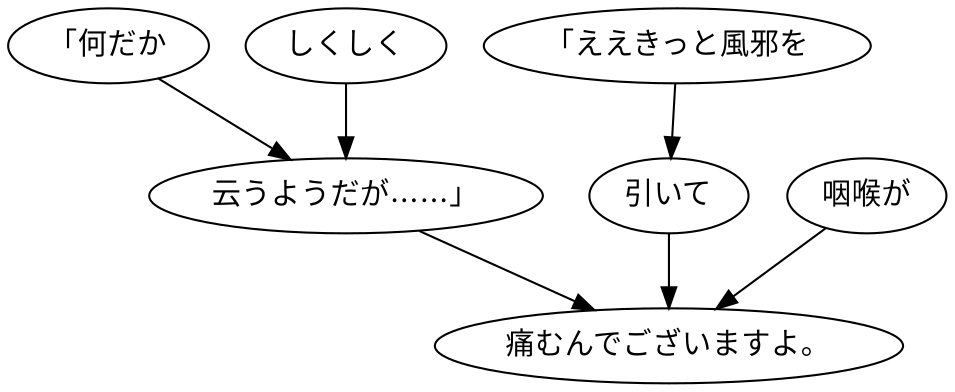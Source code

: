 digraph graph932 {
	node0 [label="「何だか"];
	node1 [label="しくしく"];
	node2 [label="云うようだが……」"];
	node3 [label="「ええきっと風邪を"];
	node4 [label="引いて"];
	node5 [label="咽喉が"];
	node6 [label="痛むんでございますよ。"];
	node0 -> node2;
	node1 -> node2;
	node2 -> node6;
	node3 -> node4;
	node4 -> node6;
	node5 -> node6;
}
